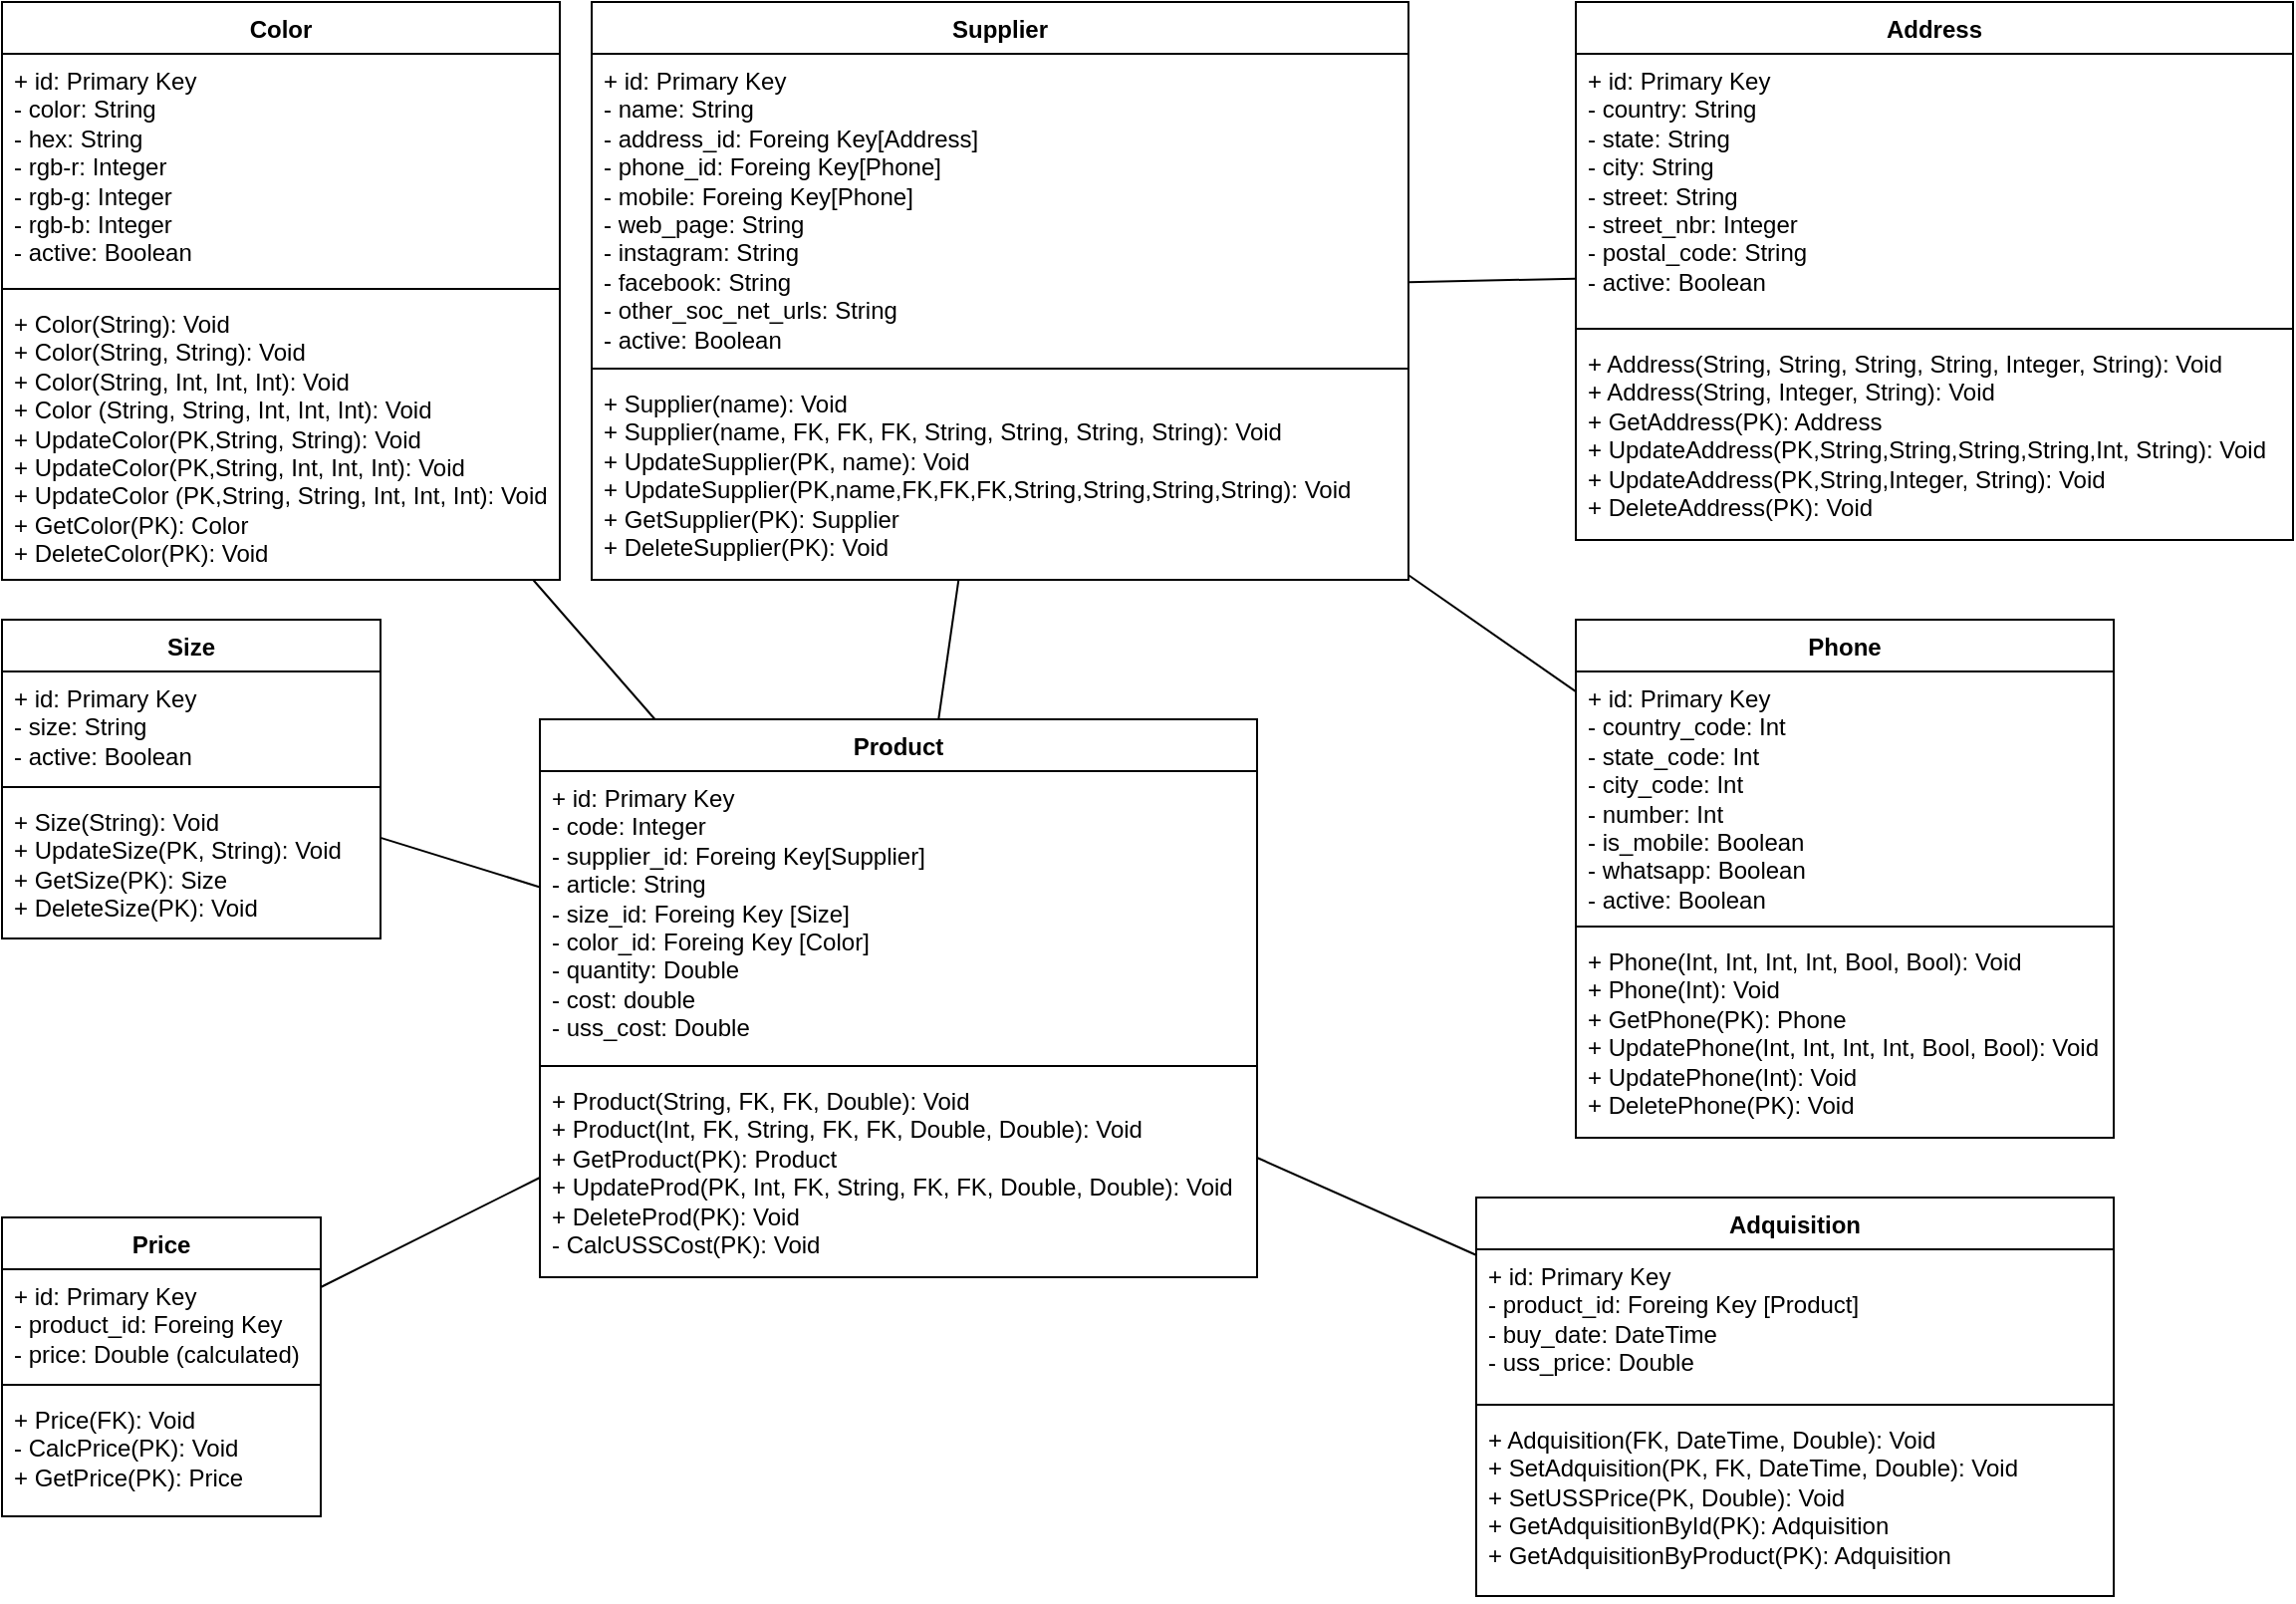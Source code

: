 <mxfile version="22.0.4" type="github">
  <diagram name="Página-1" id="YkI35EVmc7Nr0hijqmT_">
    <mxGraphModel dx="1434" dy="750" grid="1" gridSize="10" guides="1" tooltips="1" connect="1" arrows="1" fold="1" page="1" pageScale="1" pageWidth="1169" pageHeight="827" background="none" math="0" shadow="0">
      <root>
        <mxCell id="0" />
        <mxCell id="1" parent="0" />
        <mxCell id="52OOBoe9xyoSRza9bdXO-7" value="Size" style="swimlane;fontStyle=1;align=center;verticalAlign=top;childLayout=stackLayout;horizontal=1;startSize=26;horizontalStack=0;resizeParent=1;resizeParentMax=0;resizeLast=0;collapsible=1;marginBottom=0;whiteSpace=wrap;html=1;" parent="1" vertex="1">
          <mxGeometry x="10" y="320" width="190" height="160" as="geometry">
            <mxRectangle x="480" y="10" width="60" height="30" as="alternateBounds" />
          </mxGeometry>
        </mxCell>
        <mxCell id="52OOBoe9xyoSRza9bdXO-8" value="+ id: Primary Key&lt;br&gt;- size: String&lt;br&gt;- active: Boolean" style="text;strokeColor=none;fillColor=none;align=left;verticalAlign=top;spacingLeft=4;spacingRight=4;overflow=hidden;rotatable=0;points=[[0,0.5],[1,0.5]];portConstraint=eastwest;whiteSpace=wrap;html=1;" parent="52OOBoe9xyoSRza9bdXO-7" vertex="1">
          <mxGeometry y="26" width="190" height="54" as="geometry" />
        </mxCell>
        <mxCell id="52OOBoe9xyoSRza9bdXO-9" value="" style="line;strokeWidth=1;fillColor=none;align=left;verticalAlign=middle;spacingTop=-1;spacingLeft=3;spacingRight=3;rotatable=0;labelPosition=right;points=[];portConstraint=eastwest;strokeColor=inherit;" parent="52OOBoe9xyoSRza9bdXO-7" vertex="1">
          <mxGeometry y="80" width="190" height="8" as="geometry" />
        </mxCell>
        <mxCell id="52OOBoe9xyoSRza9bdXO-10" value="+ Size(String): Void&lt;br&gt;+ UpdateSize(PK, String): Void&lt;br&gt;+ GetSize(PK): Size&lt;br&gt;+ DeleteSize(PK): Void" style="text;strokeColor=none;fillColor=none;align=left;verticalAlign=top;spacingLeft=4;spacingRight=4;overflow=hidden;rotatable=0;points=[[0,0.5],[1,0.5]];portConstraint=eastwest;whiteSpace=wrap;html=1;" parent="52OOBoe9xyoSRza9bdXO-7" vertex="1">
          <mxGeometry y="88" width="190" height="72" as="geometry" />
        </mxCell>
        <mxCell id="52OOBoe9xyoSRza9bdXO-11" value="Color" style="swimlane;fontStyle=1;align=center;verticalAlign=top;childLayout=stackLayout;horizontal=1;startSize=26;horizontalStack=0;resizeParent=1;resizeParentMax=0;resizeLast=0;collapsible=1;marginBottom=0;whiteSpace=wrap;html=1;" parent="1" vertex="1">
          <mxGeometry x="10" y="10" width="280" height="290" as="geometry" />
        </mxCell>
        <mxCell id="52OOBoe9xyoSRza9bdXO-12" value="+ id: Primary Key&lt;br&gt;- color: String&lt;br&gt;- hex: String&lt;br&gt;- rgb-r: Integer&lt;br&gt;- rgb-g: Integer&lt;br&gt;- rgb-b: Integer&lt;br&gt;- active: Boolean&amp;nbsp;" style="text;strokeColor=none;fillColor=none;align=left;verticalAlign=top;spacingLeft=4;spacingRight=4;overflow=hidden;rotatable=0;points=[[0,0.5],[1,0.5]];portConstraint=eastwest;whiteSpace=wrap;html=1;" parent="52OOBoe9xyoSRza9bdXO-11" vertex="1">
          <mxGeometry y="26" width="280" height="114" as="geometry" />
        </mxCell>
        <mxCell id="52OOBoe9xyoSRza9bdXO-13" value="" style="line;strokeWidth=1;fillColor=none;align=left;verticalAlign=middle;spacingTop=-1;spacingLeft=3;spacingRight=3;rotatable=0;labelPosition=right;points=[];portConstraint=eastwest;strokeColor=inherit;" parent="52OOBoe9xyoSRza9bdXO-11" vertex="1">
          <mxGeometry y="140" width="280" height="8" as="geometry" />
        </mxCell>
        <mxCell id="52OOBoe9xyoSRza9bdXO-14" value="+ Color(String): Void&lt;br&gt;+ Color(String, String): Void&lt;br&gt;+ Color(String, Int, Int, Int): Void&lt;br&gt;+ Color (String, String, Int, Int, Int): Void&lt;br&gt;+ UpdateColor(PK,String, String): Void&lt;br style=&quot;border-color: var(--border-color);&quot;&gt;+ UpdateColor(PK,String, Int, Int, Int): Void&lt;br style=&quot;border-color: var(--border-color);&quot;&gt;+ UpdateColor (PK,String, String, Int, Int, Int): Void&lt;br style=&quot;border-color: var(--border-color);&quot;&gt;+ GetColor(PK): Color&lt;br&gt;+ DeleteColor(PK): Void" style="text;strokeColor=none;fillColor=none;align=left;verticalAlign=top;spacingLeft=4;spacingRight=4;overflow=hidden;rotatable=0;points=[[0,0.5],[1,0.5]];portConstraint=eastwest;whiteSpace=wrap;html=1;" parent="52OOBoe9xyoSRza9bdXO-11" vertex="1">
          <mxGeometry y="148" width="280" height="142" as="geometry" />
        </mxCell>
        <mxCell id="52OOBoe9xyoSRza9bdXO-15" value="Product" style="swimlane;fontStyle=1;align=center;verticalAlign=top;childLayout=stackLayout;horizontal=1;startSize=26;horizontalStack=0;resizeParent=1;resizeParentMax=0;resizeLast=0;collapsible=1;marginBottom=0;whiteSpace=wrap;html=1;" parent="1" vertex="1">
          <mxGeometry x="280" y="370" width="360" height="280" as="geometry" />
        </mxCell>
        <mxCell id="52OOBoe9xyoSRza9bdXO-16" value="+ id: Primary Key&lt;br style=&quot;border-color: var(--border-color);&quot;&gt;- code: Integer&lt;br style=&quot;border-color: var(--border-color);&quot;&gt;- supplier_id: Foreing Key[Supplier]&lt;br style=&quot;border-color: var(--border-color);&quot;&gt;- article: String&lt;br style=&quot;border-color: var(--border-color);&quot;&gt;- size_id: Foreing Key [Size]&lt;br style=&quot;border-color: var(--border-color);&quot;&gt;- color_id: Foreing Key [Color]&lt;br style=&quot;border-color: var(--border-color);&quot;&gt;- quantity: Double&lt;br&gt;- cost: double&lt;br style=&quot;border-color: var(--border-color);&quot;&gt;- uss_cost: Double" style="text;strokeColor=none;fillColor=none;align=left;verticalAlign=top;spacingLeft=4;spacingRight=4;overflow=hidden;rotatable=0;points=[[0,0.5],[1,0.5]];portConstraint=eastwest;whiteSpace=wrap;html=1;" parent="52OOBoe9xyoSRza9bdXO-15" vertex="1">
          <mxGeometry y="26" width="360" height="144" as="geometry" />
        </mxCell>
        <mxCell id="52OOBoe9xyoSRza9bdXO-17" value="" style="line;strokeWidth=1;fillColor=none;align=left;verticalAlign=middle;spacingTop=-1;spacingLeft=3;spacingRight=3;rotatable=0;labelPosition=right;points=[];portConstraint=eastwest;strokeColor=inherit;" parent="52OOBoe9xyoSRza9bdXO-15" vertex="1">
          <mxGeometry y="170" width="360" height="8" as="geometry" />
        </mxCell>
        <mxCell id="52OOBoe9xyoSRza9bdXO-18" value="+ Product(String, FK, FK, Double): Void&lt;br&gt;+ Product(Int, FK, String, FK, FK, Double, Double): Void&lt;br&gt;+ GetProduct(PK): Product&lt;br&gt;+ UpdateProd(PK, Int, FK, String, FK, FK, Double, Double): Void&lt;br&gt;+ DeleteProd(PK): Void&lt;br&gt;- CalcUSSCost(PK): Void" style="text;strokeColor=none;fillColor=none;align=left;verticalAlign=top;spacingLeft=4;spacingRight=4;overflow=hidden;rotatable=0;points=[[0,0.5],[1,0.5]];portConstraint=eastwest;whiteSpace=wrap;html=1;" parent="52OOBoe9xyoSRza9bdXO-15" vertex="1">
          <mxGeometry y="178" width="360" height="102" as="geometry" />
        </mxCell>
        <mxCell id="52OOBoe9xyoSRza9bdXO-19" value="Adquisition" style="swimlane;fontStyle=1;align=center;verticalAlign=top;childLayout=stackLayout;horizontal=1;startSize=26;horizontalStack=0;resizeParent=1;resizeParentMax=0;resizeLast=0;collapsible=1;marginBottom=0;whiteSpace=wrap;html=1;" parent="1" vertex="1">
          <mxGeometry x="750" y="610" width="320" height="200" as="geometry">
            <mxRectangle x="230" y="10" width="110" height="30" as="alternateBounds" />
          </mxGeometry>
        </mxCell>
        <mxCell id="52OOBoe9xyoSRza9bdXO-20" value="+ id: Primary Key&lt;br style=&quot;border-color: var(--border-color);&quot;&gt;- product_id: Foreing Key [Product]&lt;br style=&quot;border-color: var(--border-color);&quot;&gt;- buy_date: DateTime&lt;br style=&quot;border-color: var(--border-color);&quot;&gt;- uss_price: Double" style="text;strokeColor=none;fillColor=none;align=left;verticalAlign=top;spacingLeft=4;spacingRight=4;overflow=hidden;rotatable=0;points=[[0,0.5],[1,0.5]];portConstraint=eastwest;whiteSpace=wrap;html=1;" parent="52OOBoe9xyoSRza9bdXO-19" vertex="1">
          <mxGeometry y="26" width="320" height="74" as="geometry" />
        </mxCell>
        <mxCell id="52OOBoe9xyoSRza9bdXO-21" value="" style="line;strokeWidth=1;fillColor=none;align=left;verticalAlign=middle;spacingTop=-1;spacingLeft=3;spacingRight=3;rotatable=0;labelPosition=right;points=[];portConstraint=eastwest;strokeColor=inherit;" parent="52OOBoe9xyoSRza9bdXO-19" vertex="1">
          <mxGeometry y="100" width="320" height="8" as="geometry" />
        </mxCell>
        <mxCell id="52OOBoe9xyoSRza9bdXO-22" value="+ Adquisition(FK, DateTime, Double): Void&lt;br&gt;+ SetAdquisition(PK, FK, DateTime, Double): Void&lt;br&gt;+ SetUSSPrice(PK, Double): Void&lt;br&gt;+ GetAdquisitionById(PK): Adquisition&lt;br&gt;+ GetAdquisitionByProduct(PK): Adquisition" style="text;strokeColor=none;fillColor=none;align=left;verticalAlign=top;spacingLeft=4;spacingRight=4;overflow=hidden;rotatable=0;points=[[0,0.5],[1,0.5]];portConstraint=eastwest;whiteSpace=wrap;html=1;" parent="52OOBoe9xyoSRza9bdXO-19" vertex="1">
          <mxGeometry y="108" width="320" height="92" as="geometry" />
        </mxCell>
        <mxCell id="52OOBoe9xyoSRza9bdXO-23" value="Price" style="swimlane;fontStyle=1;align=center;verticalAlign=top;childLayout=stackLayout;horizontal=1;startSize=26;horizontalStack=0;resizeParent=1;resizeParentMax=0;resizeLast=0;collapsible=1;marginBottom=0;whiteSpace=wrap;html=1;" parent="1" vertex="1">
          <mxGeometry x="10" y="620" width="160" height="150" as="geometry" />
        </mxCell>
        <mxCell id="52OOBoe9xyoSRza9bdXO-24" value="+ id: Primary Key&lt;br&gt;- product_id: Foreing Key&lt;br&gt;- price: Double (calculated)" style="text;strokeColor=none;fillColor=none;align=left;verticalAlign=top;spacingLeft=4;spacingRight=4;overflow=hidden;rotatable=0;points=[[0,0.5],[1,0.5]];portConstraint=eastwest;whiteSpace=wrap;html=1;" parent="52OOBoe9xyoSRza9bdXO-23" vertex="1">
          <mxGeometry y="26" width="160" height="54" as="geometry" />
        </mxCell>
        <mxCell id="52OOBoe9xyoSRza9bdXO-25" value="" style="line;strokeWidth=1;fillColor=none;align=left;verticalAlign=middle;spacingTop=-1;spacingLeft=3;spacingRight=3;rotatable=0;labelPosition=right;points=[];portConstraint=eastwest;strokeColor=inherit;" parent="52OOBoe9xyoSRza9bdXO-23" vertex="1">
          <mxGeometry y="80" width="160" height="8" as="geometry" />
        </mxCell>
        <mxCell id="52OOBoe9xyoSRza9bdXO-26" value="+ Price(FK): Void&lt;br&gt;- CalcPrice(PK): Void&lt;br&gt;+ GetPrice(PK): Price" style="text;strokeColor=none;fillColor=none;align=left;verticalAlign=top;spacingLeft=4;spacingRight=4;overflow=hidden;rotatable=0;points=[[0,0.5],[1,0.5]];portConstraint=eastwest;whiteSpace=wrap;html=1;" parent="52OOBoe9xyoSRza9bdXO-23" vertex="1">
          <mxGeometry y="88" width="160" height="62" as="geometry" />
        </mxCell>
        <mxCell id="52OOBoe9xyoSRza9bdXO-41" value="Supplier" style="swimlane;fontStyle=1;align=center;verticalAlign=top;childLayout=stackLayout;horizontal=1;startSize=26;horizontalStack=0;resizeParent=1;resizeParentMax=0;resizeLast=0;collapsible=1;marginBottom=0;whiteSpace=wrap;html=1;" parent="1" vertex="1">
          <mxGeometry x="306" y="10" width="410" height="290" as="geometry" />
        </mxCell>
        <mxCell id="52OOBoe9xyoSRza9bdXO-42" value="+ id: Primary Key&lt;br&gt;- name: String&lt;br&gt;- address_id: Foreing Key[Address]&lt;br&gt;- phone_id: Foreing Key[Phone]&lt;br&gt;- mobile: Foreing Key[Phone]&lt;br&gt;- web_page: String&lt;br&gt;- instagram: String&lt;br&gt;- facebook: String&lt;br&gt;- other_soc_net_urls: String&lt;br&gt;- active: Boolean" style="text;strokeColor=none;fillColor=none;align=left;verticalAlign=top;spacingLeft=4;spacingRight=4;overflow=hidden;rotatable=0;points=[[0,0.5],[1,0.5]];portConstraint=eastwest;whiteSpace=wrap;html=1;" parent="52OOBoe9xyoSRza9bdXO-41" vertex="1">
          <mxGeometry y="26" width="410" height="154" as="geometry" />
        </mxCell>
        <mxCell id="52OOBoe9xyoSRza9bdXO-43" value="" style="line;strokeWidth=1;fillColor=none;align=left;verticalAlign=middle;spacingTop=-1;spacingLeft=3;spacingRight=3;rotatable=0;labelPosition=right;points=[];portConstraint=eastwest;strokeColor=inherit;" parent="52OOBoe9xyoSRza9bdXO-41" vertex="1">
          <mxGeometry y="180" width="410" height="8" as="geometry" />
        </mxCell>
        <mxCell id="52OOBoe9xyoSRza9bdXO-44" value="+ Supplier(name): Void&lt;br&gt;+ Supplier(name, FK, FK, FK, String, String, String, String): Void&lt;br&gt;+ UpdateSupplier(PK, name): Void&lt;br&gt;+ UpdateSupplier(PK,name,FK,FK,FK,String,String,String,String): Void&lt;br&gt;+ GetSupplier(PK): Supplier&lt;br&gt;+ DeleteSupplier(PK): Void" style="text;strokeColor=none;fillColor=none;align=left;verticalAlign=top;spacingLeft=4;spacingRight=4;overflow=hidden;rotatable=0;points=[[0,0.5],[1,0.5]];portConstraint=eastwest;whiteSpace=wrap;html=1;" parent="52OOBoe9xyoSRza9bdXO-41" vertex="1">
          <mxGeometry y="188" width="410" height="102" as="geometry" />
        </mxCell>
        <mxCell id="52OOBoe9xyoSRza9bdXO-45" value="Address" style="swimlane;fontStyle=1;align=center;verticalAlign=top;childLayout=stackLayout;horizontal=1;startSize=26;horizontalStack=0;resizeParent=1;resizeParentMax=0;resizeLast=0;collapsible=1;marginBottom=0;whiteSpace=wrap;html=1;" parent="1" vertex="1">
          <mxGeometry x="800" y="10" width="360" height="270" as="geometry" />
        </mxCell>
        <mxCell id="52OOBoe9xyoSRza9bdXO-46" value="+ id: Primary Key&lt;br&gt;- country: String&lt;br&gt;- state: String&lt;br&gt;- city: String&lt;br&gt;- street: String&lt;br&gt;- street_nbr: Integer&lt;br&gt;- postal_code: String&lt;br&gt;- active: Boolean" style="text;strokeColor=none;fillColor=none;align=left;verticalAlign=top;spacingLeft=4;spacingRight=4;overflow=hidden;rotatable=0;points=[[0,0.5],[1,0.5]];portConstraint=eastwest;whiteSpace=wrap;html=1;" parent="52OOBoe9xyoSRza9bdXO-45" vertex="1">
          <mxGeometry y="26" width="360" height="134" as="geometry" />
        </mxCell>
        <mxCell id="52OOBoe9xyoSRza9bdXO-47" value="" style="line;strokeWidth=1;fillColor=none;align=left;verticalAlign=middle;spacingTop=-1;spacingLeft=3;spacingRight=3;rotatable=0;labelPosition=right;points=[];portConstraint=eastwest;strokeColor=inherit;" parent="52OOBoe9xyoSRza9bdXO-45" vertex="1">
          <mxGeometry y="160" width="360" height="8" as="geometry" />
        </mxCell>
        <mxCell id="52OOBoe9xyoSRza9bdXO-48" value="+ Address(String, String, String, String, Integer, String): Void&lt;br&gt;+ Address(String, Integer, String): Void&lt;br&gt;+ GetAddress(PK): Address&lt;br&gt;+ UpdateAddress(PK,String,String,String,String,Int, String): Void&lt;br&gt;+ UpdateAddress(PK,String,Integer, String): Void&lt;br&gt;+ DeleteAddress(PK): Void" style="text;strokeColor=none;fillColor=none;align=left;verticalAlign=top;spacingLeft=4;spacingRight=4;overflow=hidden;rotatable=0;points=[[0,0.5],[1,0.5]];portConstraint=eastwest;whiteSpace=wrap;html=1;" parent="52OOBoe9xyoSRza9bdXO-45" vertex="1">
          <mxGeometry y="168" width="360" height="102" as="geometry" />
        </mxCell>
        <mxCell id="52OOBoe9xyoSRza9bdXO-49" value="Phone" style="swimlane;fontStyle=1;align=center;verticalAlign=top;childLayout=stackLayout;horizontal=1;startSize=26;horizontalStack=0;resizeParent=1;resizeParentMax=0;resizeLast=0;collapsible=1;marginBottom=0;whiteSpace=wrap;html=1;" parent="1" vertex="1">
          <mxGeometry x="800" y="320" width="270" height="260" as="geometry" />
        </mxCell>
        <mxCell id="52OOBoe9xyoSRza9bdXO-50" value="+ id: Primary Key&lt;br&gt;- country_code: Int&lt;br&gt;- state_code: Int&lt;br&gt;- city_code: Int&lt;br&gt;- number: Int&lt;br&gt;- is_mobile: Boolean&lt;br&gt;- whatsapp: Boolean&lt;br&gt;- active: Boolean" style="text;strokeColor=none;fillColor=none;align=left;verticalAlign=top;spacingLeft=4;spacingRight=4;overflow=hidden;rotatable=0;points=[[0,0.5],[1,0.5]];portConstraint=eastwest;whiteSpace=wrap;html=1;" parent="52OOBoe9xyoSRza9bdXO-49" vertex="1">
          <mxGeometry y="26" width="270" height="124" as="geometry" />
        </mxCell>
        <mxCell id="52OOBoe9xyoSRza9bdXO-51" value="" style="line;strokeWidth=1;fillColor=none;align=left;verticalAlign=middle;spacingTop=-1;spacingLeft=3;spacingRight=3;rotatable=0;labelPosition=right;points=[];portConstraint=eastwest;strokeColor=inherit;" parent="52OOBoe9xyoSRza9bdXO-49" vertex="1">
          <mxGeometry y="150" width="270" height="8" as="geometry" />
        </mxCell>
        <mxCell id="52OOBoe9xyoSRza9bdXO-52" value="+ Phone(Int, Int, Int, Int, Bool, Bool): Void&lt;br&gt;+ Phone(Int): Void&lt;br&gt;+ GetPhone(PK): Phone&lt;br&gt;+ UpdatePhone(Int, Int, Int, Int, Bool, Bool): Void&lt;br&gt;+ UpdatePhone(Int): Void&lt;br&gt;+ DeletePhone(PK): Void" style="text;strokeColor=none;fillColor=none;align=left;verticalAlign=top;spacingLeft=4;spacingRight=4;overflow=hidden;rotatable=0;points=[[0,0.5],[1,0.5]];portConstraint=eastwest;whiteSpace=wrap;html=1;" parent="52OOBoe9xyoSRza9bdXO-49" vertex="1">
          <mxGeometry y="158" width="270" height="102" as="geometry" />
        </mxCell>
        <mxCell id="HJnT7C2ZA_sAR2RzBEu0-11" value="" style="endArrow=none;html=1;rounded=0;" edge="1" parent="1" source="52OOBoe9xyoSRza9bdXO-7" target="52OOBoe9xyoSRza9bdXO-15">
          <mxGeometry relative="1" as="geometry">
            <mxPoint x="460" y="280" as="sourcePoint" />
            <mxPoint x="620" y="280" as="targetPoint" />
          </mxGeometry>
        </mxCell>
        <mxCell id="HJnT7C2ZA_sAR2RzBEu0-13" value="" style="endArrow=none;html=1;rounded=0;" edge="1" parent="1" source="52OOBoe9xyoSRza9bdXO-15" target="52OOBoe9xyoSRza9bdXO-11">
          <mxGeometry relative="1" as="geometry">
            <mxPoint x="460" y="280" as="sourcePoint" />
            <mxPoint x="620" y="280" as="targetPoint" />
          </mxGeometry>
        </mxCell>
        <mxCell id="HJnT7C2ZA_sAR2RzBEu0-14" value="" style="endArrow=none;html=1;rounded=0;" edge="1" parent="1" source="52OOBoe9xyoSRza9bdXO-41" target="52OOBoe9xyoSRza9bdXO-15">
          <mxGeometry relative="1" as="geometry">
            <mxPoint x="460" y="280" as="sourcePoint" />
            <mxPoint x="620" y="280" as="targetPoint" />
          </mxGeometry>
        </mxCell>
        <mxCell id="HJnT7C2ZA_sAR2RzBEu0-15" value="" style="endArrow=none;html=1;rounded=0;" edge="1" parent="1" source="52OOBoe9xyoSRza9bdXO-15" target="52OOBoe9xyoSRza9bdXO-23">
          <mxGeometry relative="1" as="geometry">
            <mxPoint x="460" y="480" as="sourcePoint" />
            <mxPoint x="620" y="480" as="targetPoint" />
          </mxGeometry>
        </mxCell>
        <mxCell id="HJnT7C2ZA_sAR2RzBEu0-16" value="" style="endArrow=none;html=1;rounded=0;" edge="1" parent="1" source="52OOBoe9xyoSRza9bdXO-41" target="52OOBoe9xyoSRza9bdXO-45">
          <mxGeometry relative="1" as="geometry">
            <mxPoint x="460" y="330" as="sourcePoint" />
            <mxPoint x="620" y="330" as="targetPoint" />
          </mxGeometry>
        </mxCell>
        <mxCell id="HJnT7C2ZA_sAR2RzBEu0-17" value="" style="endArrow=none;html=1;rounded=0;" edge="1" parent="1" source="52OOBoe9xyoSRza9bdXO-41" target="52OOBoe9xyoSRza9bdXO-49">
          <mxGeometry relative="1" as="geometry">
            <mxPoint x="460" y="330" as="sourcePoint" />
            <mxPoint x="620" y="330" as="targetPoint" />
          </mxGeometry>
        </mxCell>
        <mxCell id="HJnT7C2ZA_sAR2RzBEu0-18" value="" style="endArrow=none;html=1;rounded=0;" edge="1" parent="1" source="52OOBoe9xyoSRza9bdXO-15" target="52OOBoe9xyoSRza9bdXO-19">
          <mxGeometry relative="1" as="geometry">
            <mxPoint x="460" y="530" as="sourcePoint" />
            <mxPoint x="620" y="530" as="targetPoint" />
          </mxGeometry>
        </mxCell>
      </root>
    </mxGraphModel>
  </diagram>
</mxfile>
